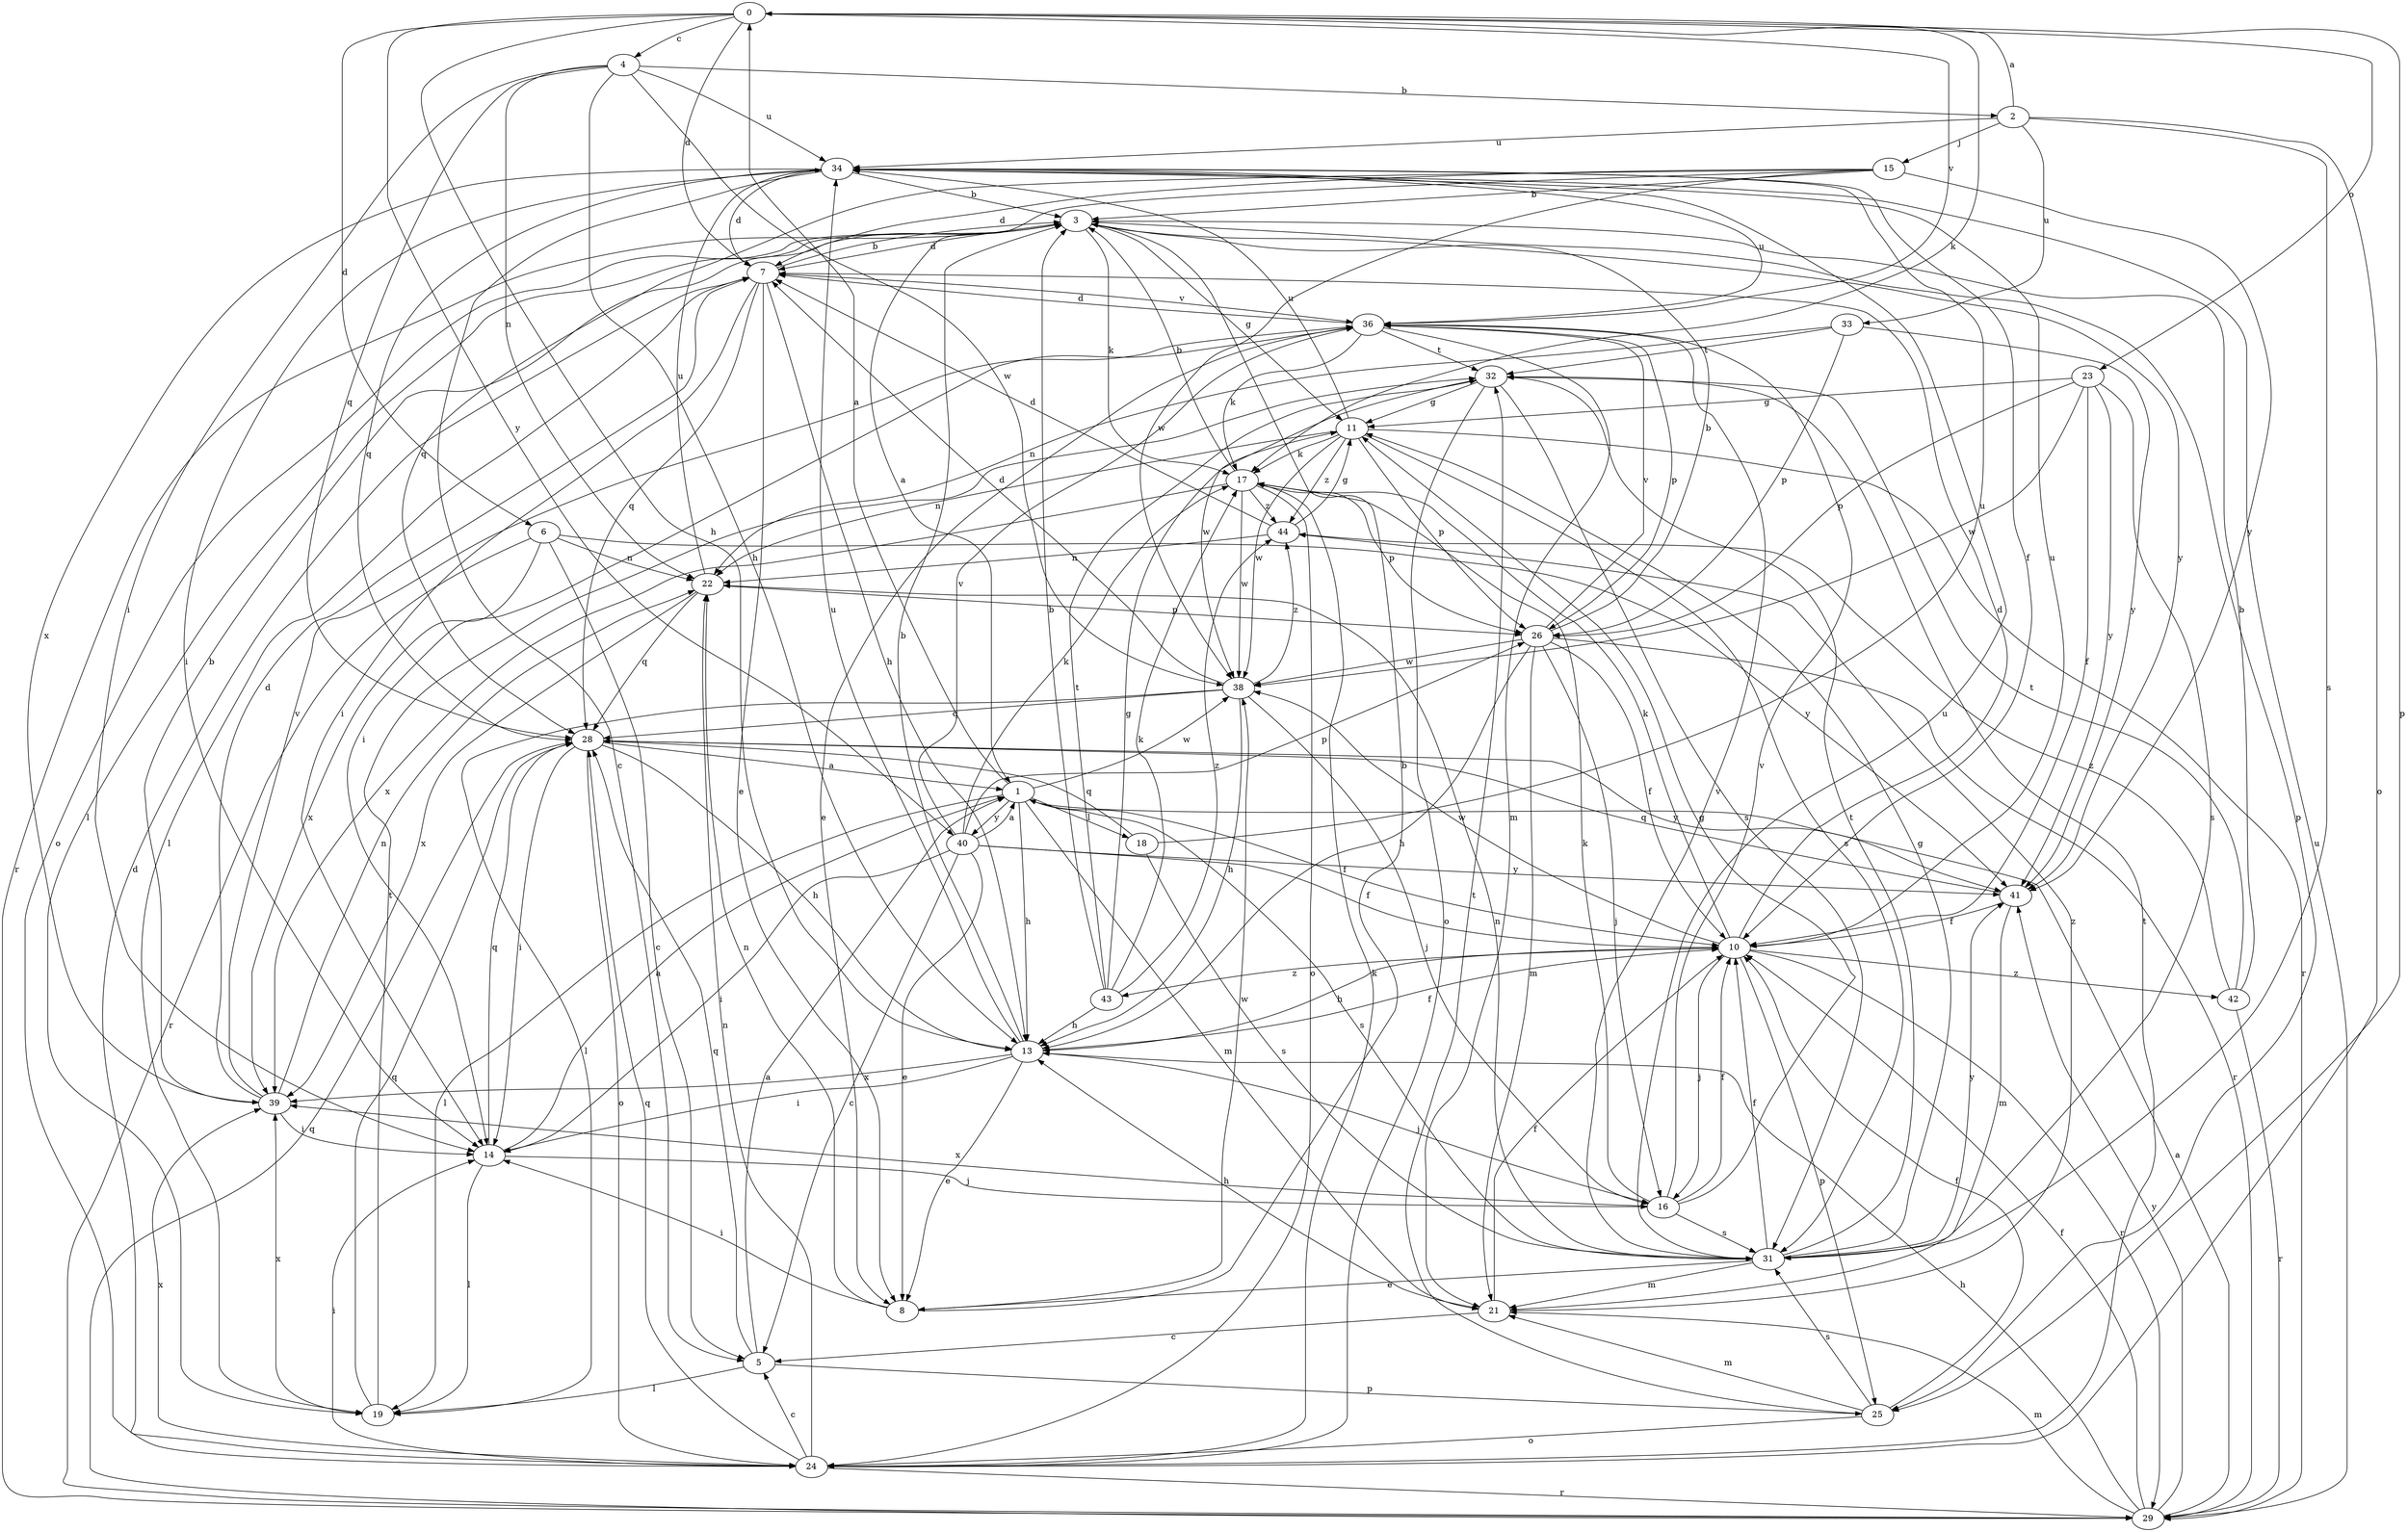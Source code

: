 strict digraph  {
0;
1;
2;
3;
4;
5;
6;
7;
8;
10;
11;
13;
14;
15;
16;
17;
18;
19;
21;
22;
23;
24;
25;
26;
28;
29;
31;
32;
33;
34;
36;
38;
39;
40;
41;
42;
43;
44;
0 -> 4  [label=c];
0 -> 6  [label=d];
0 -> 7  [label=d];
0 -> 13  [label=h];
0 -> 17  [label=k];
0 -> 23  [label=o];
0 -> 25  [label=p];
0 -> 36  [label=v];
0 -> 40  [label=y];
1 -> 0  [label=a];
1 -> 10  [label=f];
1 -> 13  [label=h];
1 -> 18  [label=l];
1 -> 19  [label=l];
1 -> 21  [label=m];
1 -> 31  [label=s];
1 -> 38  [label=w];
1 -> 40  [label=y];
2 -> 0  [label=a];
2 -> 15  [label=j];
2 -> 24  [label=o];
2 -> 31  [label=s];
2 -> 33  [label=u];
2 -> 34  [label=u];
3 -> 7  [label=d];
3 -> 11  [label=g];
3 -> 17  [label=k];
3 -> 19  [label=l];
3 -> 24  [label=o];
3 -> 25  [label=p];
3 -> 29  [label=r];
3 -> 41  [label=y];
4 -> 2  [label=b];
4 -> 13  [label=h];
4 -> 14  [label=i];
4 -> 22  [label=n];
4 -> 28  [label=q];
4 -> 34  [label=u];
4 -> 38  [label=w];
5 -> 1  [label=a];
5 -> 19  [label=l];
5 -> 25  [label=p];
5 -> 28  [label=q];
6 -> 5  [label=c];
6 -> 22  [label=n];
6 -> 29  [label=r];
6 -> 39  [label=x];
6 -> 41  [label=y];
7 -> 3  [label=b];
7 -> 8  [label=e];
7 -> 13  [label=h];
7 -> 14  [label=i];
7 -> 19  [label=l];
7 -> 28  [label=q];
7 -> 36  [label=v];
8 -> 3  [label=b];
8 -> 14  [label=i];
8 -> 22  [label=n];
8 -> 38  [label=w];
10 -> 7  [label=d];
10 -> 13  [label=h];
10 -> 16  [label=j];
10 -> 17  [label=k];
10 -> 25  [label=p];
10 -> 29  [label=r];
10 -> 34  [label=u];
10 -> 38  [label=w];
10 -> 42  [label=z];
10 -> 43  [label=z];
11 -> 17  [label=k];
11 -> 22  [label=n];
11 -> 26  [label=p];
11 -> 29  [label=r];
11 -> 31  [label=s];
11 -> 34  [label=u];
11 -> 38  [label=w];
11 -> 44  [label=z];
13 -> 3  [label=b];
13 -> 8  [label=e];
13 -> 10  [label=f];
13 -> 14  [label=i];
13 -> 16  [label=j];
13 -> 34  [label=u];
13 -> 39  [label=x];
14 -> 1  [label=a];
14 -> 16  [label=j];
14 -> 19  [label=l];
14 -> 28  [label=q];
15 -> 1  [label=a];
15 -> 3  [label=b];
15 -> 7  [label=d];
15 -> 28  [label=q];
15 -> 38  [label=w];
15 -> 41  [label=y];
16 -> 10  [label=f];
16 -> 11  [label=g];
16 -> 17  [label=k];
16 -> 31  [label=s];
16 -> 36  [label=v];
16 -> 39  [label=x];
17 -> 3  [label=b];
17 -> 24  [label=o];
17 -> 26  [label=p];
17 -> 38  [label=w];
17 -> 39  [label=x];
17 -> 44  [label=z];
18 -> 28  [label=q];
18 -> 31  [label=s];
18 -> 34  [label=u];
19 -> 28  [label=q];
19 -> 32  [label=t];
19 -> 39  [label=x];
21 -> 5  [label=c];
21 -> 10  [label=f];
21 -> 13  [label=h];
21 -> 44  [label=z];
22 -> 26  [label=p];
22 -> 28  [label=q];
22 -> 34  [label=u];
22 -> 39  [label=x];
23 -> 10  [label=f];
23 -> 11  [label=g];
23 -> 26  [label=p];
23 -> 31  [label=s];
23 -> 38  [label=w];
23 -> 41  [label=y];
24 -> 5  [label=c];
24 -> 7  [label=d];
24 -> 14  [label=i];
24 -> 17  [label=k];
24 -> 22  [label=n];
24 -> 28  [label=q];
24 -> 29  [label=r];
24 -> 32  [label=t];
24 -> 39  [label=x];
25 -> 10  [label=f];
25 -> 21  [label=m];
25 -> 24  [label=o];
25 -> 31  [label=s];
25 -> 32  [label=t];
26 -> 3  [label=b];
26 -> 10  [label=f];
26 -> 13  [label=h];
26 -> 16  [label=j];
26 -> 21  [label=m];
26 -> 29  [label=r];
26 -> 36  [label=v];
26 -> 38  [label=w];
28 -> 1  [label=a];
28 -> 13  [label=h];
28 -> 14  [label=i];
28 -> 24  [label=o];
28 -> 41  [label=y];
29 -> 1  [label=a];
29 -> 10  [label=f];
29 -> 13  [label=h];
29 -> 21  [label=m];
29 -> 28  [label=q];
29 -> 34  [label=u];
29 -> 41  [label=y];
31 -> 8  [label=e];
31 -> 10  [label=f];
31 -> 11  [label=g];
31 -> 21  [label=m];
31 -> 22  [label=n];
31 -> 32  [label=t];
31 -> 34  [label=u];
31 -> 36  [label=v];
31 -> 41  [label=y];
32 -> 11  [label=g];
32 -> 24  [label=o];
32 -> 31  [label=s];
32 -> 38  [label=w];
33 -> 22  [label=n];
33 -> 26  [label=p];
33 -> 32  [label=t];
33 -> 41  [label=y];
34 -> 3  [label=b];
34 -> 5  [label=c];
34 -> 7  [label=d];
34 -> 10  [label=f];
34 -> 14  [label=i];
34 -> 28  [label=q];
34 -> 39  [label=x];
36 -> 7  [label=d];
36 -> 8  [label=e];
36 -> 14  [label=i];
36 -> 17  [label=k];
36 -> 21  [label=m];
36 -> 26  [label=p];
36 -> 32  [label=t];
36 -> 34  [label=u];
38 -> 7  [label=d];
38 -> 13  [label=h];
38 -> 16  [label=j];
38 -> 19  [label=l];
38 -> 28  [label=q];
38 -> 44  [label=z];
39 -> 3  [label=b];
39 -> 7  [label=d];
39 -> 14  [label=i];
39 -> 22  [label=n];
39 -> 36  [label=v];
40 -> 1  [label=a];
40 -> 5  [label=c];
40 -> 8  [label=e];
40 -> 10  [label=f];
40 -> 14  [label=i];
40 -> 17  [label=k];
40 -> 26  [label=p];
40 -> 36  [label=v];
40 -> 41  [label=y];
41 -> 10  [label=f];
41 -> 21  [label=m];
41 -> 28  [label=q];
42 -> 3  [label=b];
42 -> 29  [label=r];
42 -> 32  [label=t];
42 -> 44  [label=z];
43 -> 3  [label=b];
43 -> 11  [label=g];
43 -> 13  [label=h];
43 -> 17  [label=k];
43 -> 32  [label=t];
43 -> 44  [label=z];
44 -> 7  [label=d];
44 -> 11  [label=g];
44 -> 22  [label=n];
}
